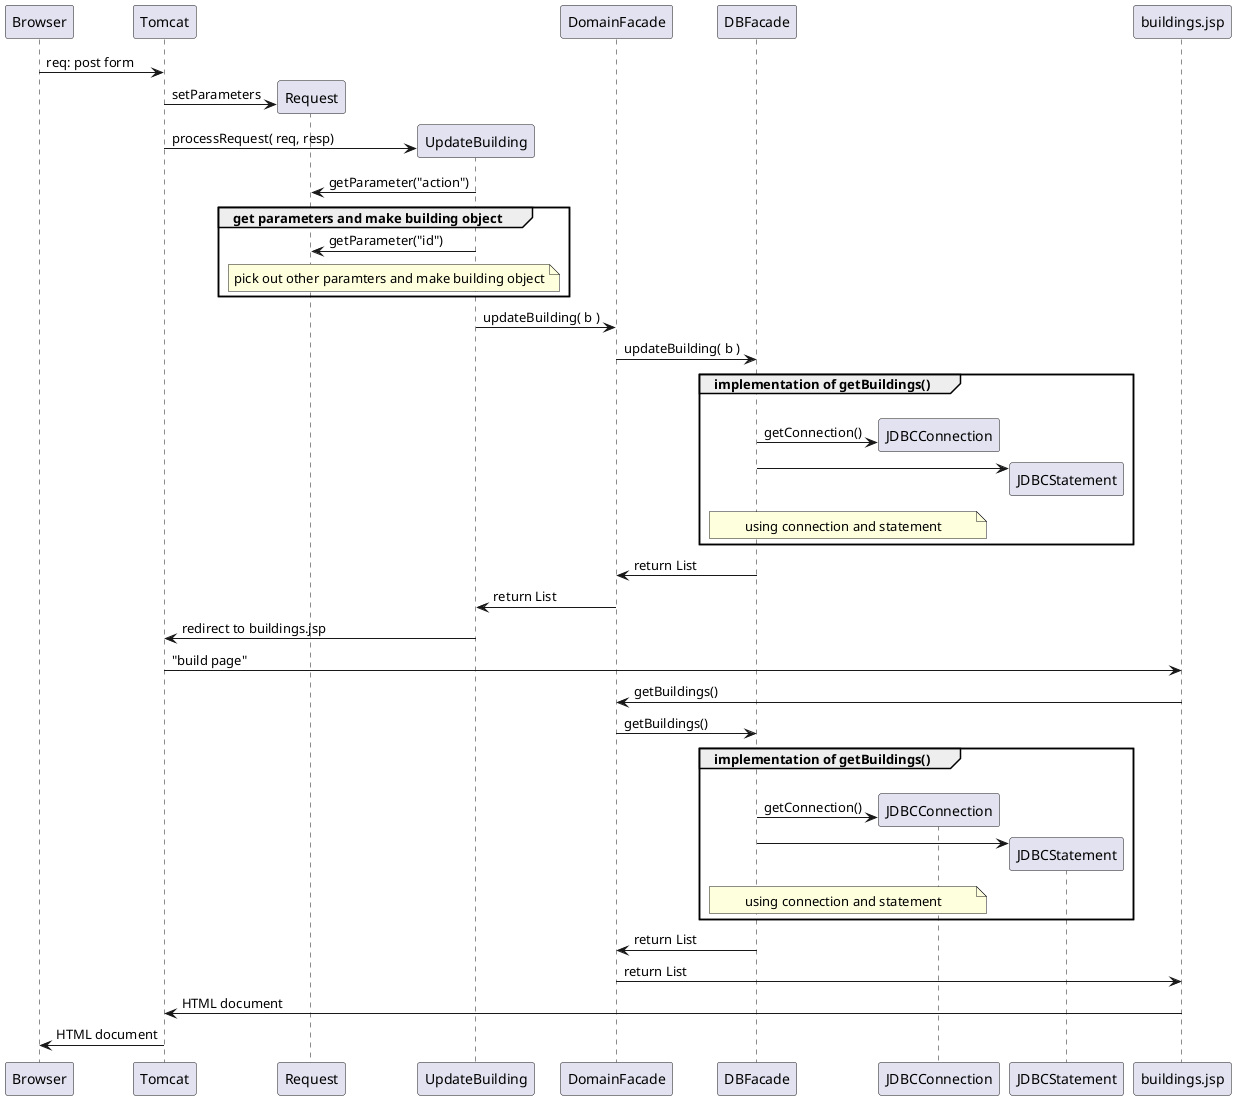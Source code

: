 @startuml
Browser -> Tomcat: req: post form
create Request
Tomcat -> Request: setParameters
create UpdateBuilding
Tomcat -> UpdateBuilding: processRequest( req, resp)
UpdateBuilding -> Request: getParameter("action")
group get parameters and make building object
UpdateBuilding -> Request: getParameter("id")
note over Request, UpdateBuilding
    pick out other paramters and make building object
end note
end
UpdateBuilding -> DomainFacade: updateBuilding( b )
DomainFacade -> DBFacade: updateBuilding( b )
group implementation of getBuildings()
    |||
    create JDBCConnection
    DBFacade -> JDBCConnection : getConnection() 
    create JDBCStatement
    DBFacade -> JDBCStatement
    note over DBFacade, JDBCConnection
        using connection and statement
    end note
end
DomainFacade <- DBFacade: return List
UpdateBuilding <- DomainFacade: return List
Tomcat <- UpdateBuilding: redirect to buildings.jsp
Tomcat -> buildings.jsp: "build page"

buildings.jsp -> DomainFacade: getBuildings()
DomainFacade -> DBFacade: getBuildings()
group implementation of getBuildings()
    |||
    create JDBCConnection
    DBFacade -> JDBCConnection : getConnection() 
    create JDBCStatement
    DBFacade -> JDBCStatement
    note over DBFacade, JDBCConnection
        using connection and statement
    end note
end
DomainFacade <- DBFacade: return List
buildings.jsp <- DomainFacade: return List
Tomcat <- buildings.jsp: HTML document
Browser <- Tomcat: HTML document
@enduml

